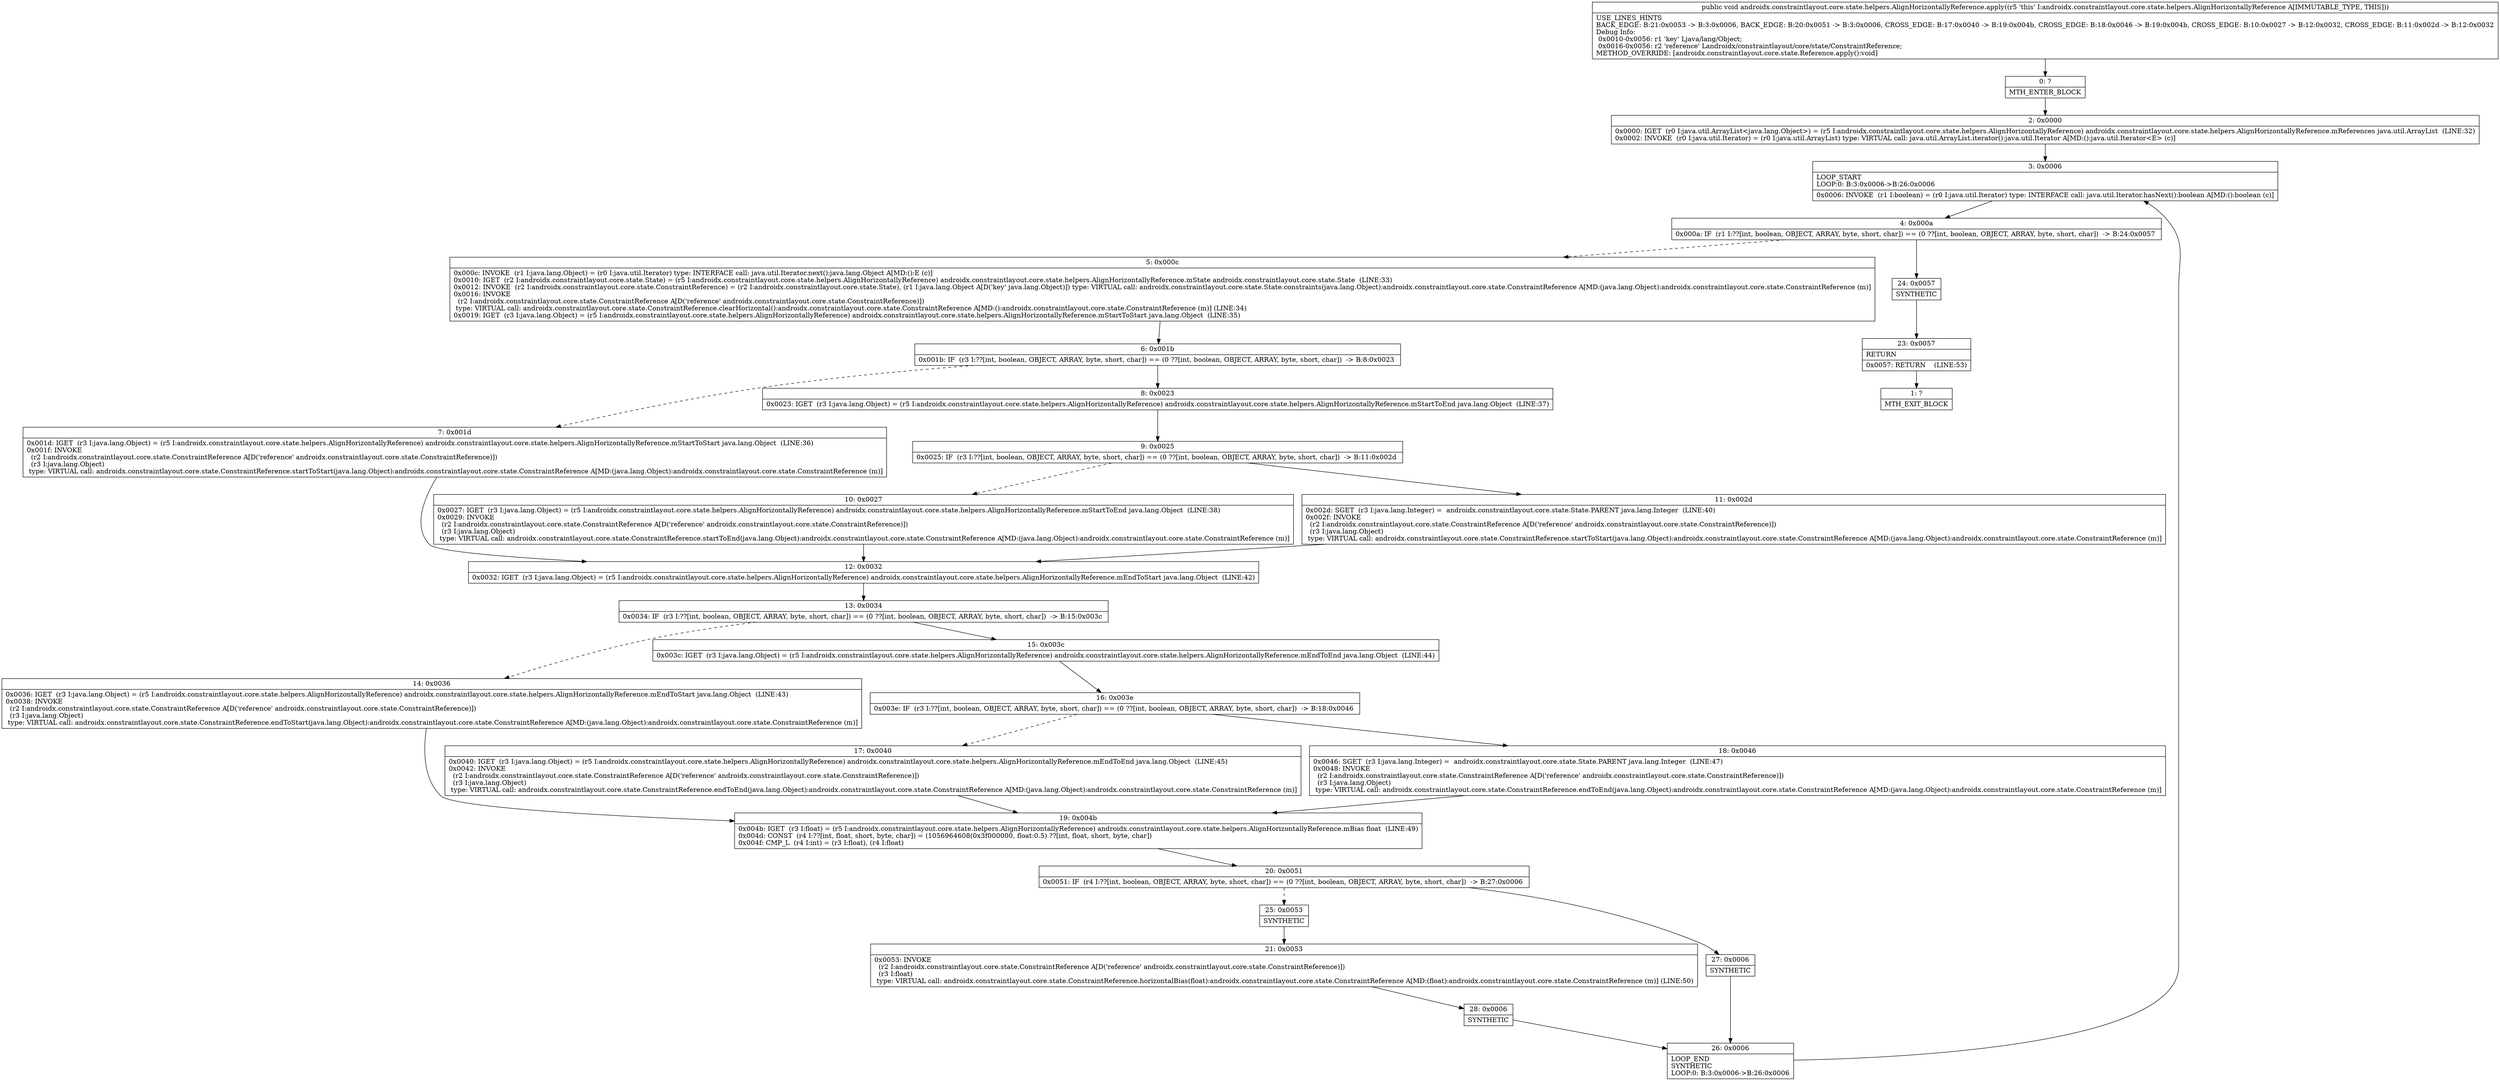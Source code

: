 digraph "CFG forandroidx.constraintlayout.core.state.helpers.AlignHorizontallyReference.apply()V" {
Node_0 [shape=record,label="{0\:\ ?|MTH_ENTER_BLOCK\l}"];
Node_2 [shape=record,label="{2\:\ 0x0000|0x0000: IGET  (r0 I:java.util.ArrayList\<java.lang.Object\>) = (r5 I:androidx.constraintlayout.core.state.helpers.AlignHorizontallyReference) androidx.constraintlayout.core.state.helpers.AlignHorizontallyReference.mReferences java.util.ArrayList  (LINE:32)\l0x0002: INVOKE  (r0 I:java.util.Iterator) = (r0 I:java.util.ArrayList) type: VIRTUAL call: java.util.ArrayList.iterator():java.util.Iterator A[MD:():java.util.Iterator\<E\> (c)]\l}"];
Node_3 [shape=record,label="{3\:\ 0x0006|LOOP_START\lLOOP:0: B:3:0x0006\-\>B:26:0x0006\l|0x0006: INVOKE  (r1 I:boolean) = (r0 I:java.util.Iterator) type: INTERFACE call: java.util.Iterator.hasNext():boolean A[MD:():boolean (c)]\l}"];
Node_4 [shape=record,label="{4\:\ 0x000a|0x000a: IF  (r1 I:??[int, boolean, OBJECT, ARRAY, byte, short, char]) == (0 ??[int, boolean, OBJECT, ARRAY, byte, short, char])  \-\> B:24:0x0057 \l}"];
Node_5 [shape=record,label="{5\:\ 0x000c|0x000c: INVOKE  (r1 I:java.lang.Object) = (r0 I:java.util.Iterator) type: INTERFACE call: java.util.Iterator.next():java.lang.Object A[MD:():E (c)]\l0x0010: IGET  (r2 I:androidx.constraintlayout.core.state.State) = (r5 I:androidx.constraintlayout.core.state.helpers.AlignHorizontallyReference) androidx.constraintlayout.core.state.helpers.AlignHorizontallyReference.mState androidx.constraintlayout.core.state.State  (LINE:33)\l0x0012: INVOKE  (r2 I:androidx.constraintlayout.core.state.ConstraintReference) = (r2 I:androidx.constraintlayout.core.state.State), (r1 I:java.lang.Object A[D('key' java.lang.Object)]) type: VIRTUAL call: androidx.constraintlayout.core.state.State.constraints(java.lang.Object):androidx.constraintlayout.core.state.ConstraintReference A[MD:(java.lang.Object):androidx.constraintlayout.core.state.ConstraintReference (m)]\l0x0016: INVOKE  \l  (r2 I:androidx.constraintlayout.core.state.ConstraintReference A[D('reference' androidx.constraintlayout.core.state.ConstraintReference)])\l type: VIRTUAL call: androidx.constraintlayout.core.state.ConstraintReference.clearHorizontal():androidx.constraintlayout.core.state.ConstraintReference A[MD:():androidx.constraintlayout.core.state.ConstraintReference (m)] (LINE:34)\l0x0019: IGET  (r3 I:java.lang.Object) = (r5 I:androidx.constraintlayout.core.state.helpers.AlignHorizontallyReference) androidx.constraintlayout.core.state.helpers.AlignHorizontallyReference.mStartToStart java.lang.Object  (LINE:35)\l}"];
Node_6 [shape=record,label="{6\:\ 0x001b|0x001b: IF  (r3 I:??[int, boolean, OBJECT, ARRAY, byte, short, char]) == (0 ??[int, boolean, OBJECT, ARRAY, byte, short, char])  \-\> B:8:0x0023 \l}"];
Node_7 [shape=record,label="{7\:\ 0x001d|0x001d: IGET  (r3 I:java.lang.Object) = (r5 I:androidx.constraintlayout.core.state.helpers.AlignHorizontallyReference) androidx.constraintlayout.core.state.helpers.AlignHorizontallyReference.mStartToStart java.lang.Object  (LINE:36)\l0x001f: INVOKE  \l  (r2 I:androidx.constraintlayout.core.state.ConstraintReference A[D('reference' androidx.constraintlayout.core.state.ConstraintReference)])\l  (r3 I:java.lang.Object)\l type: VIRTUAL call: androidx.constraintlayout.core.state.ConstraintReference.startToStart(java.lang.Object):androidx.constraintlayout.core.state.ConstraintReference A[MD:(java.lang.Object):androidx.constraintlayout.core.state.ConstraintReference (m)]\l}"];
Node_12 [shape=record,label="{12\:\ 0x0032|0x0032: IGET  (r3 I:java.lang.Object) = (r5 I:androidx.constraintlayout.core.state.helpers.AlignHorizontallyReference) androidx.constraintlayout.core.state.helpers.AlignHorizontallyReference.mEndToStart java.lang.Object  (LINE:42)\l}"];
Node_13 [shape=record,label="{13\:\ 0x0034|0x0034: IF  (r3 I:??[int, boolean, OBJECT, ARRAY, byte, short, char]) == (0 ??[int, boolean, OBJECT, ARRAY, byte, short, char])  \-\> B:15:0x003c \l}"];
Node_14 [shape=record,label="{14\:\ 0x0036|0x0036: IGET  (r3 I:java.lang.Object) = (r5 I:androidx.constraintlayout.core.state.helpers.AlignHorizontallyReference) androidx.constraintlayout.core.state.helpers.AlignHorizontallyReference.mEndToStart java.lang.Object  (LINE:43)\l0x0038: INVOKE  \l  (r2 I:androidx.constraintlayout.core.state.ConstraintReference A[D('reference' androidx.constraintlayout.core.state.ConstraintReference)])\l  (r3 I:java.lang.Object)\l type: VIRTUAL call: androidx.constraintlayout.core.state.ConstraintReference.endToStart(java.lang.Object):androidx.constraintlayout.core.state.ConstraintReference A[MD:(java.lang.Object):androidx.constraintlayout.core.state.ConstraintReference (m)]\l}"];
Node_19 [shape=record,label="{19\:\ 0x004b|0x004b: IGET  (r3 I:float) = (r5 I:androidx.constraintlayout.core.state.helpers.AlignHorizontallyReference) androidx.constraintlayout.core.state.helpers.AlignHorizontallyReference.mBias float  (LINE:49)\l0x004d: CONST  (r4 I:??[int, float, short, byte, char]) = (1056964608(0x3f000000, float:0.5) ??[int, float, short, byte, char]) \l0x004f: CMP_L  (r4 I:int) = (r3 I:float), (r4 I:float) \l}"];
Node_20 [shape=record,label="{20\:\ 0x0051|0x0051: IF  (r4 I:??[int, boolean, OBJECT, ARRAY, byte, short, char]) == (0 ??[int, boolean, OBJECT, ARRAY, byte, short, char])  \-\> B:27:0x0006 \l}"];
Node_25 [shape=record,label="{25\:\ 0x0053|SYNTHETIC\l}"];
Node_21 [shape=record,label="{21\:\ 0x0053|0x0053: INVOKE  \l  (r2 I:androidx.constraintlayout.core.state.ConstraintReference A[D('reference' androidx.constraintlayout.core.state.ConstraintReference)])\l  (r3 I:float)\l type: VIRTUAL call: androidx.constraintlayout.core.state.ConstraintReference.horizontalBias(float):androidx.constraintlayout.core.state.ConstraintReference A[MD:(float):androidx.constraintlayout.core.state.ConstraintReference (m)] (LINE:50)\l}"];
Node_28 [shape=record,label="{28\:\ 0x0006|SYNTHETIC\l}"];
Node_26 [shape=record,label="{26\:\ 0x0006|LOOP_END\lSYNTHETIC\lLOOP:0: B:3:0x0006\-\>B:26:0x0006\l}"];
Node_27 [shape=record,label="{27\:\ 0x0006|SYNTHETIC\l}"];
Node_15 [shape=record,label="{15\:\ 0x003c|0x003c: IGET  (r3 I:java.lang.Object) = (r5 I:androidx.constraintlayout.core.state.helpers.AlignHorizontallyReference) androidx.constraintlayout.core.state.helpers.AlignHorizontallyReference.mEndToEnd java.lang.Object  (LINE:44)\l}"];
Node_16 [shape=record,label="{16\:\ 0x003e|0x003e: IF  (r3 I:??[int, boolean, OBJECT, ARRAY, byte, short, char]) == (0 ??[int, boolean, OBJECT, ARRAY, byte, short, char])  \-\> B:18:0x0046 \l}"];
Node_17 [shape=record,label="{17\:\ 0x0040|0x0040: IGET  (r3 I:java.lang.Object) = (r5 I:androidx.constraintlayout.core.state.helpers.AlignHorizontallyReference) androidx.constraintlayout.core.state.helpers.AlignHorizontallyReference.mEndToEnd java.lang.Object  (LINE:45)\l0x0042: INVOKE  \l  (r2 I:androidx.constraintlayout.core.state.ConstraintReference A[D('reference' androidx.constraintlayout.core.state.ConstraintReference)])\l  (r3 I:java.lang.Object)\l type: VIRTUAL call: androidx.constraintlayout.core.state.ConstraintReference.endToEnd(java.lang.Object):androidx.constraintlayout.core.state.ConstraintReference A[MD:(java.lang.Object):androidx.constraintlayout.core.state.ConstraintReference (m)]\l}"];
Node_18 [shape=record,label="{18\:\ 0x0046|0x0046: SGET  (r3 I:java.lang.Integer) =  androidx.constraintlayout.core.state.State.PARENT java.lang.Integer  (LINE:47)\l0x0048: INVOKE  \l  (r2 I:androidx.constraintlayout.core.state.ConstraintReference A[D('reference' androidx.constraintlayout.core.state.ConstraintReference)])\l  (r3 I:java.lang.Object)\l type: VIRTUAL call: androidx.constraintlayout.core.state.ConstraintReference.endToEnd(java.lang.Object):androidx.constraintlayout.core.state.ConstraintReference A[MD:(java.lang.Object):androidx.constraintlayout.core.state.ConstraintReference (m)]\l}"];
Node_8 [shape=record,label="{8\:\ 0x0023|0x0023: IGET  (r3 I:java.lang.Object) = (r5 I:androidx.constraintlayout.core.state.helpers.AlignHorizontallyReference) androidx.constraintlayout.core.state.helpers.AlignHorizontallyReference.mStartToEnd java.lang.Object  (LINE:37)\l}"];
Node_9 [shape=record,label="{9\:\ 0x0025|0x0025: IF  (r3 I:??[int, boolean, OBJECT, ARRAY, byte, short, char]) == (0 ??[int, boolean, OBJECT, ARRAY, byte, short, char])  \-\> B:11:0x002d \l}"];
Node_10 [shape=record,label="{10\:\ 0x0027|0x0027: IGET  (r3 I:java.lang.Object) = (r5 I:androidx.constraintlayout.core.state.helpers.AlignHorizontallyReference) androidx.constraintlayout.core.state.helpers.AlignHorizontallyReference.mStartToEnd java.lang.Object  (LINE:38)\l0x0029: INVOKE  \l  (r2 I:androidx.constraintlayout.core.state.ConstraintReference A[D('reference' androidx.constraintlayout.core.state.ConstraintReference)])\l  (r3 I:java.lang.Object)\l type: VIRTUAL call: androidx.constraintlayout.core.state.ConstraintReference.startToEnd(java.lang.Object):androidx.constraintlayout.core.state.ConstraintReference A[MD:(java.lang.Object):androidx.constraintlayout.core.state.ConstraintReference (m)]\l}"];
Node_11 [shape=record,label="{11\:\ 0x002d|0x002d: SGET  (r3 I:java.lang.Integer) =  androidx.constraintlayout.core.state.State.PARENT java.lang.Integer  (LINE:40)\l0x002f: INVOKE  \l  (r2 I:androidx.constraintlayout.core.state.ConstraintReference A[D('reference' androidx.constraintlayout.core.state.ConstraintReference)])\l  (r3 I:java.lang.Object)\l type: VIRTUAL call: androidx.constraintlayout.core.state.ConstraintReference.startToStart(java.lang.Object):androidx.constraintlayout.core.state.ConstraintReference A[MD:(java.lang.Object):androidx.constraintlayout.core.state.ConstraintReference (m)]\l}"];
Node_24 [shape=record,label="{24\:\ 0x0057|SYNTHETIC\l}"];
Node_23 [shape=record,label="{23\:\ 0x0057|RETURN\l|0x0057: RETURN    (LINE:53)\l}"];
Node_1 [shape=record,label="{1\:\ ?|MTH_EXIT_BLOCK\l}"];
MethodNode[shape=record,label="{public void androidx.constraintlayout.core.state.helpers.AlignHorizontallyReference.apply((r5 'this' I:androidx.constraintlayout.core.state.helpers.AlignHorizontallyReference A[IMMUTABLE_TYPE, THIS]))  | USE_LINES_HINTS\lBACK_EDGE: B:21:0x0053 \-\> B:3:0x0006, BACK_EDGE: B:20:0x0051 \-\> B:3:0x0006, CROSS_EDGE: B:17:0x0040 \-\> B:19:0x004b, CROSS_EDGE: B:18:0x0046 \-\> B:19:0x004b, CROSS_EDGE: B:10:0x0027 \-\> B:12:0x0032, CROSS_EDGE: B:11:0x002d \-\> B:12:0x0032\lDebug Info:\l  0x0010\-0x0056: r1 'key' Ljava\/lang\/Object;\l  0x0016\-0x0056: r2 'reference' Landroidx\/constraintlayout\/core\/state\/ConstraintReference;\lMETHOD_OVERRIDE: [androidx.constraintlayout.core.state.Reference.apply():void]\l}"];
MethodNode -> Node_0;Node_0 -> Node_2;
Node_2 -> Node_3;
Node_3 -> Node_4;
Node_4 -> Node_5[style=dashed];
Node_4 -> Node_24;
Node_5 -> Node_6;
Node_6 -> Node_7[style=dashed];
Node_6 -> Node_8;
Node_7 -> Node_12;
Node_12 -> Node_13;
Node_13 -> Node_14[style=dashed];
Node_13 -> Node_15;
Node_14 -> Node_19;
Node_19 -> Node_20;
Node_20 -> Node_25[style=dashed];
Node_20 -> Node_27;
Node_25 -> Node_21;
Node_21 -> Node_28;
Node_28 -> Node_26;
Node_26 -> Node_3;
Node_27 -> Node_26;
Node_15 -> Node_16;
Node_16 -> Node_17[style=dashed];
Node_16 -> Node_18;
Node_17 -> Node_19;
Node_18 -> Node_19;
Node_8 -> Node_9;
Node_9 -> Node_10[style=dashed];
Node_9 -> Node_11;
Node_10 -> Node_12;
Node_11 -> Node_12;
Node_24 -> Node_23;
Node_23 -> Node_1;
}

